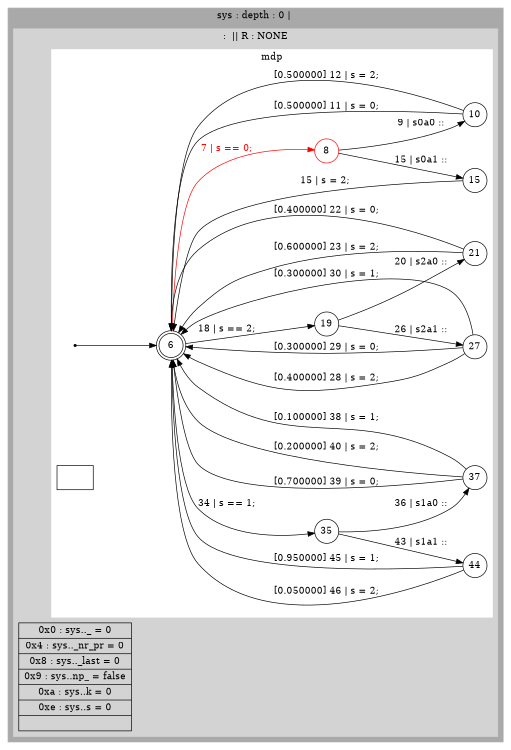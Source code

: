 digraph finite_state_machine {
	rankdir=LR
	size="8,5" 

	subgraph cluster_sys {
		style=filled;
		color=darkgrey;
		label = " sys : depth : 0 |  "; 
		subgraph cluster_ {
			style=filled;
			color=lightgrey;
			label = "  :  || R : NONE  "; 
 "node2"[ 
			label = "0x0   :   sys.._                  = 0
 | 0x4   :   sys.._nr_pr             = 0
 | 0x8   :   sys.._last              = 0
 | 0x9   :   sys..np_                = false
 | 0xa   :   sys..k                  = 0
 | 0xe   :   sys..s                  = 0
 | "
			shape = "record" 
];
			subgraph cluster_mdp {
				style=filled;
				color=white;
				label = "mdp" ; 
				94537174171673 [label = 6, shape = doublecircle, fixedsize = true]; 
				s94537174171673 [shape = point];
 "node9"[ 
				label = ""
				shape = "record" 
];
				94537174210665 [label = 35, shape = circle, fixedsize = true ];
				94537174211625 [label = 44, shape = circle, fixedsize = true ];
				94537174211401 [label = 37, shape = circle, fixedsize = true ];
				94537174207625 [label = 19, shape = circle, fixedsize = true ];
				94537174209881 [label = 27, shape = circle, fixedsize = true ];
				94537174209657 [label = 21, shape = circle, fixedsize = true ];
				94537174207225 [label = 8, shape = circle, color = red, fixedsize = true ];
				94537174208489 [label = 15, shape = circle, fixedsize = true ];
				94537174208057 [label = 10, shape = circle, fixedsize = true ];
				s94537174171673 -> 94537174171673;
				94537174210665 -> 94537174211401 [ label = "36 | s1a0 :: "];
				94537174171673 -> 94537174207225 [color = red, fontcolor = red, label = "7 | s == 0; "];
				94537174171673 -> 94537174207625 [ label = "18 | s == 2; "];
				94537174207225 -> 94537174208057 [ label = "9 | s0a0 :: "];
				94537174207225 -> 94537174208489 [ label = "15 | s0a1 :: "];
				94537174208489 -> 94537174171673 [ label = "15 | s = 2; "];
				94537174208057 -> 94537174171673 [ label = " [0.500000] 11 | s = 0; "];
				94537174208057 -> 94537174171673 [ label = " [0.500000] 12 | s = 2; "];
				94537174171673 -> 94537174210665 [ label = "34 | s == 1; "];
				94537174207625 -> 94537174209657 [ label = "20 | s2a0 :: "];
				94537174207625 -> 94537174209881 [ label = "26 | s2a1 :: "];
				94537174209657 -> 94537174171673 [ label = " [0.400000] 22 | s = 0; "];
				94537174209657 -> 94537174171673 [ label = " [0.600000] 23 | s = 2; "];
				94537174209881 -> 94537174171673 [ label = " [0.400000] 28 | s = 2; "];
				94537174209881 -> 94537174171673 [ label = " [0.300000] 29 | s = 0; "];
				94537174209881 -> 94537174171673 [ label = " [0.300000] 30 | s = 1; "];
				94537174210665 -> 94537174211625 [ label = "43 | s1a1 :: "];
				94537174211401 -> 94537174171673 [ label = " [0.100000] 38 | s = 1; "];
				94537174211401 -> 94537174171673 [ label = " [0.700000] 39 | s = 0; "];
				94537174211401 -> 94537174171673 [ label = " [0.200000] 40 | s = 2; "];
				94537174211625 -> 94537174171673 [ label = " [0.950000] 45 | s = 1; "];
				94537174211625 -> 94537174171673 [ label = " [0.050000] 46 | s = 2; "];

			}
		}

	}

}